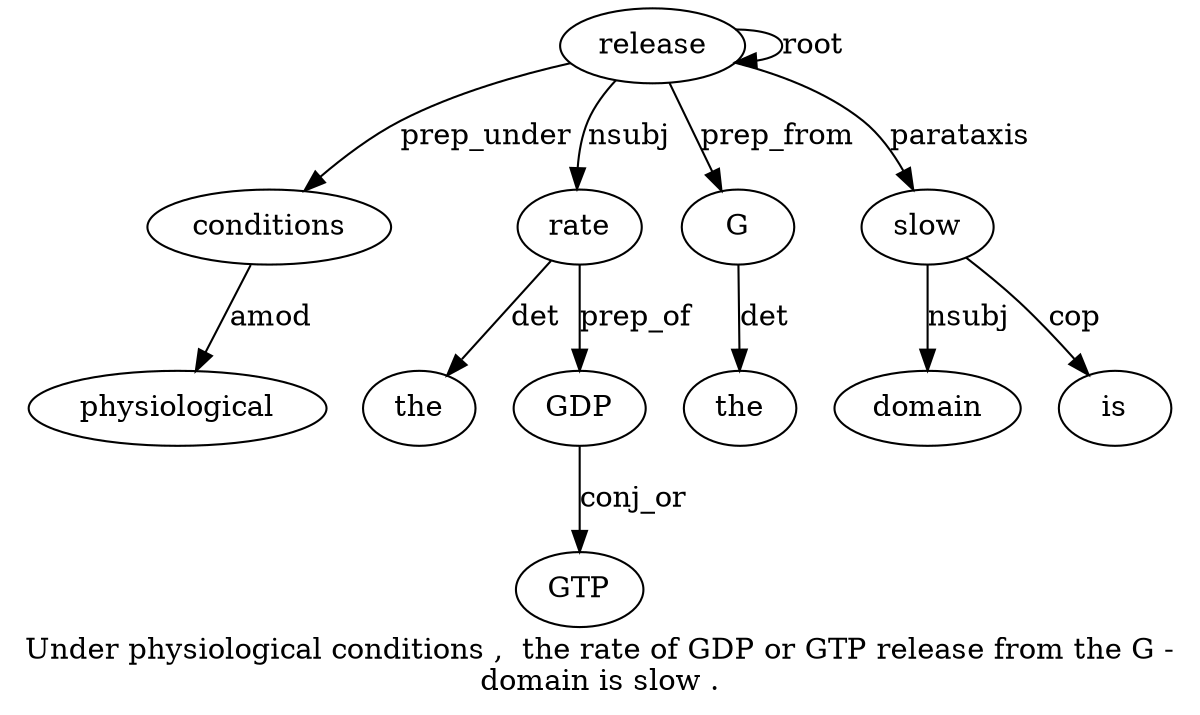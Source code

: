 digraph "Under physiological conditions ,  the rate of GDP or GTP release from the G - domain is slow ." {
label="Under physiological conditions ,  the rate of GDP or GTP release from the G -
domain is slow .";
conditions3 [style=filled, fillcolor=white, label=conditions];
physiological2 [style=filled, fillcolor=white, label=physiological];
conditions3 -> physiological2  [label=amod];
release11 [style=filled, fillcolor=white, label=release];
release11 -> conditions3  [label=prep_under];
rate6 [style=filled, fillcolor=white, label=rate];
the5 [style=filled, fillcolor=white, label=the];
rate6 -> the5  [label=det];
release11 -> rate6  [label=nsubj];
GDP8 [style=filled, fillcolor=white, label=GDP];
rate6 -> GDP8  [label=prep_of];
GTP10 [style=filled, fillcolor=white, label=GTP];
GDP8 -> GTP10  [label=conj_or];
release11 -> release11  [label=root];
G14 [style=filled, fillcolor=white, label=G];
the13 [style=filled, fillcolor=white, label=the];
G14 -> the13  [label=det];
release11 -> G14  [label=prep_from];
slow18 [style=filled, fillcolor=white, label=slow];
domain16 [style=filled, fillcolor=white, label=domain];
slow18 -> domain16  [label=nsubj];
is17 [style=filled, fillcolor=white, label=is];
slow18 -> is17  [label=cop];
release11 -> slow18  [label=parataxis];
}
